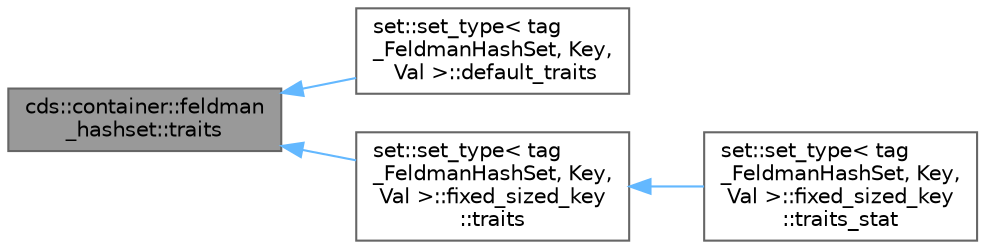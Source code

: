 digraph "cds::container::feldman_hashset::traits"
{
 // LATEX_PDF_SIZE
  bgcolor="transparent";
  edge [fontname=Helvetica,fontsize=10,labelfontname=Helvetica,labelfontsize=10];
  node [fontname=Helvetica,fontsize=10,shape=box,height=0.2,width=0.4];
  rankdir="LR";
  Node1 [id="Node000001",label="cds::container::feldman\l_hashset::traits",height=0.2,width=0.4,color="gray40", fillcolor="grey60", style="filled", fontcolor="black",tooltip="FeldmanHashSet traits"];
  Node1 -> Node2 [id="edge1_Node000001_Node000002",dir="back",color="steelblue1",style="solid",tooltip=" "];
  Node2 [id="Node000002",label="set::set_type\< tag\l_FeldmanHashSet, Key,\l Val \>::default_traits",height=0.2,width=0.4,color="gray40", fillcolor="white", style="filled",URL="$structset_1_1set__type_3_01tag___feldman_hash_set_00_01_key_00_01_val_01_4_1_1default__traits.html",tooltip=" "];
  Node1 -> Node3 [id="edge2_Node000001_Node000003",dir="back",color="steelblue1",style="solid",tooltip=" "];
  Node3 [id="Node000003",label="set::set_type\< tag\l_FeldmanHashSet, Key,\l Val \>::fixed_sized_key\l::traits",height=0.2,width=0.4,color="gray40", fillcolor="white", style="filled",URL="$structset_1_1set__type_3_01tag___feldman_hash_set_00_01_key_00_01_val_01_4_1_1fixed__sized__key_1_1traits.html",tooltip=" "];
  Node3 -> Node4 [id="edge3_Node000003_Node000004",dir="back",color="steelblue1",style="solid",tooltip=" "];
  Node4 [id="Node000004",label="set::set_type\< tag\l_FeldmanHashSet, Key,\l Val \>::fixed_sized_key\l::traits_stat",height=0.2,width=0.4,color="gray40", fillcolor="white", style="filled",URL="$structset_1_1set__type_3_01tag___feldman_hash_set_00_01_key_00_01_val_01_4_1_1fixed__sized__key_1_1traits__stat.html",tooltip=" "];
}

